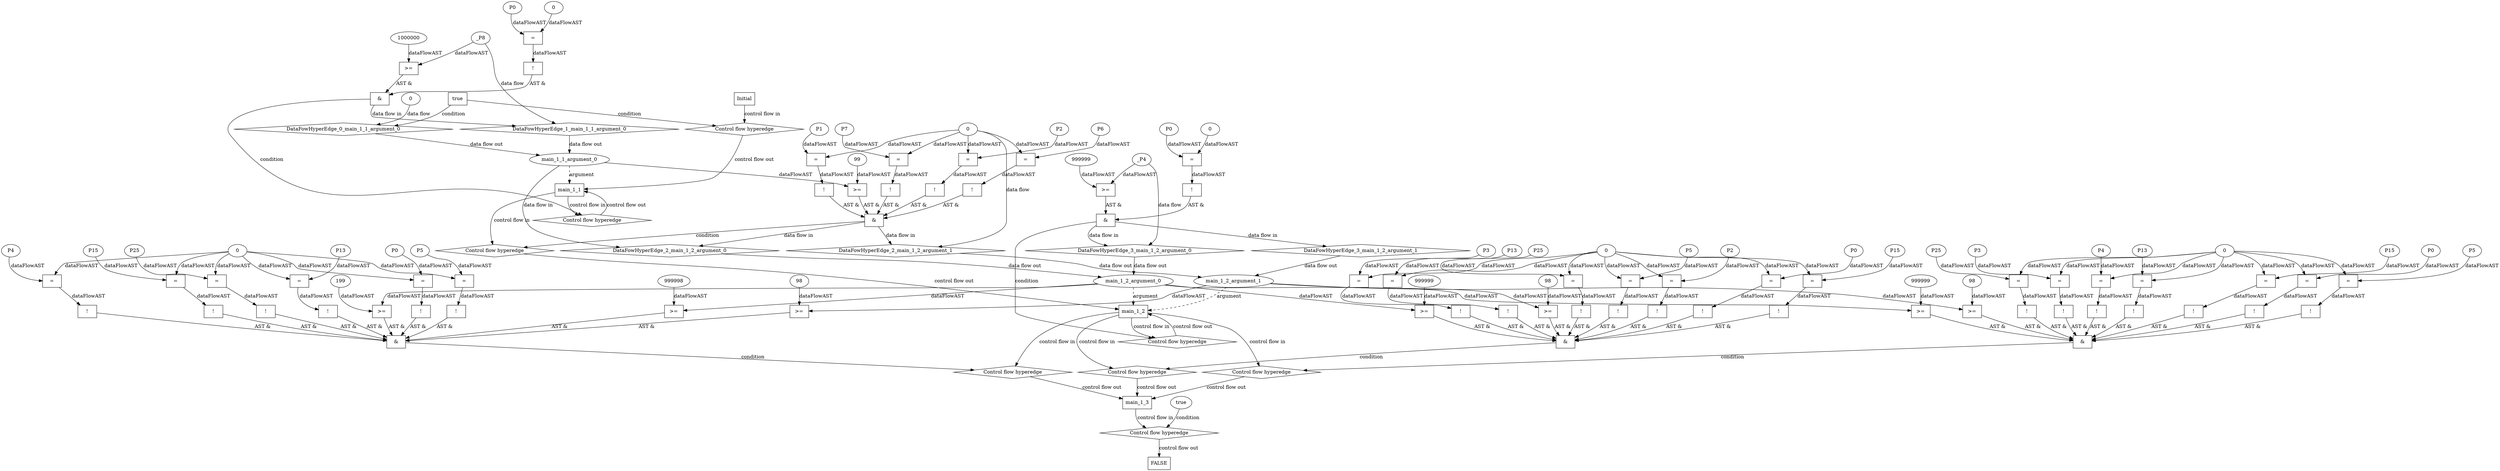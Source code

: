 digraph dag {
"main_1_1" [label="main_1_1" nodeName="main_1_1" class=cfn  shape="rect"];
"main_1_2" [label="main_1_2" nodeName="main_1_2" class=cfn  shape="rect"];
"main_1_3" [label="main_1_3" nodeName="main_1_3" class=cfn  shape="rect"];
FALSE [label="FALSE" nodeName=FALSE class=cfn  shape="rect"];
Initial [label="Initial" nodeName=Initial class=cfn  shape="rect"];
ControlFowHyperEdge_0 [label="Control flow hyperedge" nodeName=ControlFowHyperEdge_0 class=controlFlowHyperEdge shape="diamond"];
"Initial" -> ControlFowHyperEdge_0 [label="control flow in"]
ControlFowHyperEdge_0 -> "main_1_1" [label="control flow out"]
ControlFowHyperEdge_1 [label="Control flow hyperedge" nodeName=ControlFowHyperEdge_1 class=controlFlowHyperEdge shape="diamond"];
"main_1_1" -> ControlFowHyperEdge_1 [label="control flow in"]
ControlFowHyperEdge_1 -> "main_1_1" [label="control flow out"]
ControlFowHyperEdge_2 [label="Control flow hyperedge" nodeName=ControlFowHyperEdge_2 class=controlFlowHyperEdge shape="diamond"];
"main_1_1" -> ControlFowHyperEdge_2 [label="control flow in"]
ControlFowHyperEdge_2 -> "main_1_2" [label="control flow out"]
ControlFowHyperEdge_3 [label="Control flow hyperedge" nodeName=ControlFowHyperEdge_3 class=controlFlowHyperEdge shape="diamond"];
"main_1_2" -> ControlFowHyperEdge_3 [label="control flow in"]
ControlFowHyperEdge_3 -> "main_1_2" [label="control flow out"]
ControlFowHyperEdge_4 [label="Control flow hyperedge" nodeName=ControlFowHyperEdge_4 class=controlFlowHyperEdge shape="diamond"];
"main_1_2" -> ControlFowHyperEdge_4 [label="control flow in"]
ControlFowHyperEdge_4 -> "main_1_3" [label="control flow out"]
ControlFowHyperEdge_5 [label="Control flow hyperedge" nodeName=ControlFowHyperEdge_5 class=controlFlowHyperEdge shape="diamond"];
"main_1_2" -> ControlFowHyperEdge_5 [label="control flow in"]
ControlFowHyperEdge_5 -> "main_1_3" [label="control flow out"]
ControlFowHyperEdge_6 [label="Control flow hyperedge" nodeName=ControlFowHyperEdge_6 class=controlFlowHyperEdge shape="diamond"];
"main_1_2" -> ControlFowHyperEdge_6 [label="control flow in"]
ControlFowHyperEdge_6 -> "main_1_3" [label="control flow out"]
ControlFowHyperEdge_7 [label="Control flow hyperedge" nodeName=ControlFowHyperEdge_7 class=controlFlowHyperEdge shape="diamond"];
"main_1_3" -> ControlFowHyperEdge_7 [label="control flow in"]
ControlFowHyperEdge_7 -> "FALSE" [label="control flow out"]
"main_1_1_argument_0" [label="main_1_1_argument_0" nodeName=argument0 class=argument  head="main_1_1" shape="oval"];
"main_1_1_argument_0" -> "main_1_1"[label="argument" style="dashed"]
"main_1_2_argument_0" [label="main_1_2_argument_0" nodeName=argument0 class=argument  head="main_1_2" shape="oval"];
"main_1_2_argument_0" -> "main_1_2"[label="argument" style="dashed"]
"main_1_2_argument_1" [label="main_1_2_argument_1" nodeName=argument1 class=argument  head="main_1_2" shape="oval"];
"main_1_2_argument_1" -> "main_1_2"[label="argument" style="dashed"]

"true_0" [label="true" nodeName="true_0" class=true shape="rect"];
"true_0" -> "ControlFowHyperEdge_0" [label="condition"];
"xxxmain_1_1___Initial_0xxxdataFlow_0_node_0" [label="0" nodeName="xxxmain_1_1___Initial_0xxxdataFlow_0_node_0" class=Literal ];

"xxxmain_1_1___Initial_0xxxdataFlow_0_node_0" -> "DataFowHyperEdge_0_main_1_1_argument_0" [label="data flow"];
"xxxmain_1_1___main_1_1_1xxx_and" [label="&" nodeName="xxxmain_1_1___main_1_1_1xxx_and" class=Operator shape="rect"];
"xxxmain_1_1___main_1_1_1xxxguard_0_node_0" [label="!" nodeName="xxxmain_1_1___main_1_1_1xxxguard_0_node_0" class=Operator shape="rect"];
"xxxmain_1_1___main_1_1_1xxxguard_0_node_1" [label="=" nodeName="xxxmain_1_1___main_1_1_1xxxguard_0_node_1" class=Operator  shape="rect"];
"xxxmain_1_1___main_1_1_1xxxguard_0_node_2" [label="P0" nodeName="xxxmain_1_1___main_1_1_1xxxguard_0_node_2" class=Constant ];
"xxxmain_1_1___main_1_1_1xxxguard_0_node_3" [label="0" nodeName="xxxmain_1_1___main_1_1_1xxxguard_0_node_3" class=Literal ];
"xxxmain_1_1___main_1_1_1xxxguard_0_node_1" -> "xxxmain_1_1___main_1_1_1xxxguard_0_node_0"[label="dataFlowAST"]
"xxxmain_1_1___main_1_1_1xxxguard_0_node_2" -> "xxxmain_1_1___main_1_1_1xxxguard_0_node_1"[label="dataFlowAST"]
"xxxmain_1_1___main_1_1_1xxxguard_0_node_3" -> "xxxmain_1_1___main_1_1_1xxxguard_0_node_1"[label="dataFlowAST"]

"xxxmain_1_1___main_1_1_1xxxguard_0_node_0" -> "xxxmain_1_1___main_1_1_1xxx_and" [label="AST &"];
"xxxmain_1_1___main_1_1_1xxxguard1_node_0" [label=">=" nodeName="xxxmain_1_1___main_1_1_1xxxguard1_node_0" class=Operator  shape="rect"];
"xxxmain_1_1___main_1_1_1xxxguard1_node_1" [label="1000000" nodeName="xxxmain_1_1___main_1_1_1xxxguard1_node_1" class=Literal ];
"xxxmain_1_1___main_1_1_1xxxguard1_node_1" -> "xxxmain_1_1___main_1_1_1xxxguard1_node_0"[label="dataFlowAST"]
"xxxmain_1_1___main_1_1_1xxxdataFlow_0_node_0" -> "xxxmain_1_1___main_1_1_1xxxguard1_node_0"[label="dataFlowAST"]

"xxxmain_1_1___main_1_1_1xxxguard1_node_0" -> "xxxmain_1_1___main_1_1_1xxx_and" [label="AST &"];
"xxxmain_1_1___main_1_1_1xxx_and" -> "ControlFowHyperEdge_1" [label="condition"];
"xxxmain_1_1___main_1_1_1xxxdataFlow_0_node_0" [label="_P8" nodeName="xxxmain_1_1___main_1_1_1xxxdataFlow_0_node_0" class=Constant ];

"xxxmain_1_1___main_1_1_1xxxdataFlow_0_node_0" -> "DataFowHyperEdge_1_main_1_1_argument_0" [label="data flow"];
"xxxmain_1_2___main_1_1_2xxx_and" [label="&" nodeName="xxxmain_1_2___main_1_1_2xxx_and" class=Operator shape="rect"];
"xxxmain_1_2___main_1_1_2xxxguard3_node_0" [label="!" nodeName="xxxmain_1_2___main_1_1_2xxxguard3_node_0" class=Operator shape="rect"];
"xxxmain_1_2___main_1_1_2xxxguard3_node_1" [label="=" nodeName="xxxmain_1_2___main_1_1_2xxxguard3_node_1" class=Operator  shape="rect"];
"xxxmain_1_2___main_1_1_2xxxguard3_node_2" [label="P2" nodeName="xxxmain_1_2___main_1_1_2xxxguard3_node_2" class=Constant ];
"xxxmain_1_2___main_1_1_2xxxguard3_node_1" -> "xxxmain_1_2___main_1_1_2xxxguard3_node_0"[label="dataFlowAST"]
"xxxmain_1_2___main_1_1_2xxxguard3_node_2" -> "xxxmain_1_2___main_1_1_2xxxguard3_node_1"[label="dataFlowAST"]
"xxxmain_1_2___main_1_1_2xxxdataFlow_0_node_0" -> "xxxmain_1_2___main_1_1_2xxxguard3_node_1"[label="dataFlowAST"]

"xxxmain_1_2___main_1_1_2xxxguard3_node_0" -> "xxxmain_1_2___main_1_1_2xxx_and" [label="AST &"];
"xxxmain_1_2___main_1_1_2xxxguard2_node_0" [label="!" nodeName="xxxmain_1_2___main_1_1_2xxxguard2_node_0" class=Operator shape="rect"];
"xxxmain_1_2___main_1_1_2xxxguard2_node_1" [label="=" nodeName="xxxmain_1_2___main_1_1_2xxxguard2_node_1" class=Operator  shape="rect"];
"xxxmain_1_2___main_1_1_2xxxguard2_node_2" [label="P1" nodeName="xxxmain_1_2___main_1_1_2xxxguard2_node_2" class=Constant ];
"xxxmain_1_2___main_1_1_2xxxguard2_node_1" -> "xxxmain_1_2___main_1_1_2xxxguard2_node_0"[label="dataFlowAST"]
"xxxmain_1_2___main_1_1_2xxxguard2_node_2" -> "xxxmain_1_2___main_1_1_2xxxguard2_node_1"[label="dataFlowAST"]
"xxxmain_1_2___main_1_1_2xxxdataFlow_0_node_0" -> "xxxmain_1_2___main_1_1_2xxxguard2_node_1"[label="dataFlowAST"]

"xxxmain_1_2___main_1_1_2xxxguard2_node_0" -> "xxxmain_1_2___main_1_1_2xxx_and" [label="AST &"];
"xxxmain_1_2___main_1_1_2xxxguard4_node_0" [label="!" nodeName="xxxmain_1_2___main_1_1_2xxxguard4_node_0" class=Operator shape="rect"];
"xxxmain_1_2___main_1_1_2xxxguard4_node_1" [label="=" nodeName="xxxmain_1_2___main_1_1_2xxxguard4_node_1" class=Operator  shape="rect"];
"xxxmain_1_2___main_1_1_2xxxguard4_node_2" [label="P6" nodeName="xxxmain_1_2___main_1_1_2xxxguard4_node_2" class=Constant ];
"xxxmain_1_2___main_1_1_2xxxguard4_node_1" -> "xxxmain_1_2___main_1_1_2xxxguard4_node_0"[label="dataFlowAST"]
"xxxmain_1_2___main_1_1_2xxxguard4_node_2" -> "xxxmain_1_2___main_1_1_2xxxguard4_node_1"[label="dataFlowAST"]
"xxxmain_1_2___main_1_1_2xxxdataFlow_0_node_0" -> "xxxmain_1_2___main_1_1_2xxxguard4_node_1"[label="dataFlowAST"]

"xxxmain_1_2___main_1_1_2xxxguard4_node_0" -> "xxxmain_1_2___main_1_1_2xxx_and" [label="AST &"];
"xxxmain_1_2___main_1_1_2xxxguard1_node_0" [label="!" nodeName="xxxmain_1_2___main_1_1_2xxxguard1_node_0" class=Operator shape="rect"];
"xxxmain_1_2___main_1_1_2xxxguard1_node_1" [label="=" nodeName="xxxmain_1_2___main_1_1_2xxxguard1_node_1" class=Operator  shape="rect"];
"xxxmain_1_2___main_1_1_2xxxguard1_node_2" [label="P7" nodeName="xxxmain_1_2___main_1_1_2xxxguard1_node_2" class=Constant ];
"xxxmain_1_2___main_1_1_2xxxguard1_node_1" -> "xxxmain_1_2___main_1_1_2xxxguard1_node_0"[label="dataFlowAST"]
"xxxmain_1_2___main_1_1_2xxxguard1_node_2" -> "xxxmain_1_2___main_1_1_2xxxguard1_node_1"[label="dataFlowAST"]
"xxxmain_1_2___main_1_1_2xxxdataFlow_0_node_0" -> "xxxmain_1_2___main_1_1_2xxxguard1_node_1"[label="dataFlowAST"]

"xxxmain_1_2___main_1_1_2xxxguard1_node_0" -> "xxxmain_1_2___main_1_1_2xxx_and" [label="AST &"];
"xxxmain_1_2___main_1_1_2xxxguard_0_node_0" [label=">=" nodeName="xxxmain_1_2___main_1_1_2xxxguard_0_node_0" class=Operator  shape="rect"];
"xxxmain_1_2___main_1_1_2xxxguard_0_node_1" [label="99" nodeName="xxxmain_1_2___main_1_1_2xxxguard_0_node_1" class=Literal ];
"xxxmain_1_2___main_1_1_2xxxguard_0_node_1" -> "xxxmain_1_2___main_1_1_2xxxguard_0_node_0"[label="dataFlowAST"]
"main_1_1_argument_0" -> "xxxmain_1_2___main_1_1_2xxxguard_0_node_0"[label="dataFlowAST"]

"xxxmain_1_2___main_1_1_2xxxguard_0_node_0" -> "xxxmain_1_2___main_1_1_2xxx_and" [label="AST &"];
"xxxmain_1_2___main_1_1_2xxx_and" -> "ControlFowHyperEdge_2" [label="condition"];
"xxxmain_1_2___main_1_1_2xxxdataFlow_0_node_0" [label="0" nodeName="xxxmain_1_2___main_1_1_2xxxdataFlow_0_node_0" class=Literal ];

"xxxmain_1_2___main_1_1_2xxxdataFlow_0_node_0" -> "DataFowHyperEdge_2_main_1_2_argument_1" [label="data flow"];
"xxxmain_1_2___main_1_2_3xxx_and" [label="&" nodeName="xxxmain_1_2___main_1_2_3xxx_and" class=Operator shape="rect"];
"xxxmain_1_2___main_1_2_3xxxguard_0_node_0" [label="!" nodeName="xxxmain_1_2___main_1_2_3xxxguard_0_node_0" class=Operator shape="rect"];
"xxxmain_1_2___main_1_2_3xxxguard_0_node_1" [label="=" nodeName="xxxmain_1_2___main_1_2_3xxxguard_0_node_1" class=Operator  shape="rect"];
"xxxmain_1_2___main_1_2_3xxxguard_0_node_2" [label="P0" nodeName="xxxmain_1_2___main_1_2_3xxxguard_0_node_2" class=Constant ];
"xxxmain_1_2___main_1_2_3xxxguard_0_node_3" [label="0" nodeName="xxxmain_1_2___main_1_2_3xxxguard_0_node_3" class=Literal ];
"xxxmain_1_2___main_1_2_3xxxguard_0_node_1" -> "xxxmain_1_2___main_1_2_3xxxguard_0_node_0"[label="dataFlowAST"]
"xxxmain_1_2___main_1_2_3xxxguard_0_node_2" -> "xxxmain_1_2___main_1_2_3xxxguard_0_node_1"[label="dataFlowAST"]
"xxxmain_1_2___main_1_2_3xxxguard_0_node_3" -> "xxxmain_1_2___main_1_2_3xxxguard_0_node_1"[label="dataFlowAST"]

"xxxmain_1_2___main_1_2_3xxxguard_0_node_0" -> "xxxmain_1_2___main_1_2_3xxx_and" [label="AST &"];
"xxxmain_1_2___main_1_2_3xxxguard1_node_0" [label=">=" nodeName="xxxmain_1_2___main_1_2_3xxxguard1_node_0" class=Operator  shape="rect"];
"xxxmain_1_2___main_1_2_3xxxguard1_node_1" [label="999999" nodeName="xxxmain_1_2___main_1_2_3xxxguard1_node_1" class=Literal ];
"xxxmain_1_2___main_1_2_3xxxguard1_node_1" -> "xxxmain_1_2___main_1_2_3xxxguard1_node_0"[label="dataFlowAST"]
"xxxmain_1_2___main_1_2_3xxxdataFlow_0_node_0" -> "xxxmain_1_2___main_1_2_3xxxguard1_node_0"[label="dataFlowAST"]

"xxxmain_1_2___main_1_2_3xxxguard1_node_0" -> "xxxmain_1_2___main_1_2_3xxx_and" [label="AST &"];
"xxxmain_1_2___main_1_2_3xxx_and" -> "ControlFowHyperEdge_3" [label="condition"];
"xxxmain_1_2___main_1_2_3xxxdataFlow_0_node_0" [label="_P4" nodeName="xxxmain_1_2___main_1_2_3xxxdataFlow_0_node_0" class=Constant ];

"xxxmain_1_2___main_1_2_3xxxdataFlow_0_node_0" -> "DataFowHyperEdge_3_main_1_2_argument_0" [label="data flow"];
"xxxmain_1_3___main_1_2_4xxx_and" [label="&" nodeName="xxxmain_1_3___main_1_2_4xxx_and" class=Operator shape="rect"];
"xxxmain_1_3___main_1_2_4xxxguard2_node_0" [label="!" nodeName="xxxmain_1_3___main_1_2_4xxxguard2_node_0" class=Operator shape="rect"];
"xxxmain_1_3___main_1_2_4xxxguard2_node_1" [label="=" nodeName="xxxmain_1_3___main_1_2_4xxxguard2_node_1" class=Operator  shape="rect"];
"xxxmain_1_3___main_1_2_4xxxguard2_node_2" [label="P25" nodeName="xxxmain_1_3___main_1_2_4xxxguard2_node_2" class=Constant ];
"xxxmain_1_3___main_1_2_4xxxguard2_node_1" -> "xxxmain_1_3___main_1_2_4xxxguard2_node_0"[label="dataFlowAST"]
"xxxmain_1_3___main_1_2_4xxxguard2_node_2" -> "xxxmain_1_3___main_1_2_4xxxguard2_node_1"[label="dataFlowAST"]
"xxxmain_1_3___main_1_2_4xxxguard_0_node_3" -> "xxxmain_1_3___main_1_2_4xxxguard2_node_1"[label="dataFlowAST"]

"xxxmain_1_3___main_1_2_4xxxguard2_node_0" -> "xxxmain_1_3___main_1_2_4xxx_and" [label="AST &"];
"xxxmain_1_3___main_1_2_4xxxguard5_node_0" [label=">=" nodeName="xxxmain_1_3___main_1_2_4xxxguard5_node_0" class=Operator  shape="rect"];
"xxxmain_1_3___main_1_2_4xxxguard5_node_1" [label="999998" nodeName="xxxmain_1_3___main_1_2_4xxxguard5_node_1" class=Literal ];
"xxxmain_1_3___main_1_2_4xxxguard5_node_1" -> "xxxmain_1_3___main_1_2_4xxxguard5_node_0"[label="dataFlowAST"]
"main_1_2_argument_0" -> "xxxmain_1_3___main_1_2_4xxxguard5_node_0"[label="dataFlowAST"]

"xxxmain_1_3___main_1_2_4xxxguard5_node_0" -> "xxxmain_1_3___main_1_2_4xxx_and" [label="AST &"];
"xxxmain_1_3___main_1_2_4xxxguard1_node_0" [label="!" nodeName="xxxmain_1_3___main_1_2_4xxxguard1_node_0" class=Operator shape="rect"];
"xxxmain_1_3___main_1_2_4xxxguard1_node_1" [label="=" nodeName="xxxmain_1_3___main_1_2_4xxxguard1_node_1" class=Operator  shape="rect"];
"xxxmain_1_3___main_1_2_4xxxguard1_node_2" [label="P4" nodeName="xxxmain_1_3___main_1_2_4xxxguard1_node_2" class=Constant ];
"xxxmain_1_3___main_1_2_4xxxguard1_node_1" -> "xxxmain_1_3___main_1_2_4xxxguard1_node_0"[label="dataFlowAST"]
"xxxmain_1_3___main_1_2_4xxxguard1_node_2" -> "xxxmain_1_3___main_1_2_4xxxguard1_node_1"[label="dataFlowAST"]
"xxxmain_1_3___main_1_2_4xxxguard_0_node_3" -> "xxxmain_1_3___main_1_2_4xxxguard1_node_1"[label="dataFlowAST"]

"xxxmain_1_3___main_1_2_4xxxguard1_node_0" -> "xxxmain_1_3___main_1_2_4xxx_and" [label="AST &"];
"xxxmain_1_3___main_1_2_4xxxguard4_node_0" [label="!" nodeName="xxxmain_1_3___main_1_2_4xxxguard4_node_0" class=Operator shape="rect"];
"xxxmain_1_3___main_1_2_4xxxguard4_node_1" [label="=" nodeName="xxxmain_1_3___main_1_2_4xxxguard4_node_1" class=Operator  shape="rect"];
"xxxmain_1_3___main_1_2_4xxxguard4_node_2" [label="P0" nodeName="xxxmain_1_3___main_1_2_4xxxguard4_node_2" class=Constant ];
"xxxmain_1_3___main_1_2_4xxxguard4_node_1" -> "xxxmain_1_3___main_1_2_4xxxguard4_node_0"[label="dataFlowAST"]
"xxxmain_1_3___main_1_2_4xxxguard4_node_2" -> "xxxmain_1_3___main_1_2_4xxxguard4_node_1"[label="dataFlowAST"]
"xxxmain_1_3___main_1_2_4xxxguard_0_node_3" -> "xxxmain_1_3___main_1_2_4xxxguard4_node_1"[label="dataFlowAST"]

"xxxmain_1_3___main_1_2_4xxxguard4_node_0" -> "xxxmain_1_3___main_1_2_4xxx_and" [label="AST &"];
"xxxmain_1_3___main_1_2_4xxxguard3_node_0" [label=">=" nodeName="xxxmain_1_3___main_1_2_4xxxguard3_node_0" class=Operator  shape="rect"];
"xxxmain_1_3___main_1_2_4xxxguard3_node_2" [label="199" nodeName="xxxmain_1_3___main_1_2_4xxxguard3_node_2" class=Literal ];
"main_1_2_argument_0" -> "xxxmain_1_3___main_1_2_4xxxguard3_node_0"[label="dataFlowAST"]
"xxxmain_1_3___main_1_2_4xxxguard3_node_2" -> "xxxmain_1_3___main_1_2_4xxxguard3_node_0"[label="dataFlowAST"]

"xxxmain_1_3___main_1_2_4xxxguard3_node_0" -> "xxxmain_1_3___main_1_2_4xxx_and" [label="AST &"];
"xxxmain_1_3___main_1_2_4xxxguard7_node_0" [label=">=" nodeName="xxxmain_1_3___main_1_2_4xxxguard7_node_0" class=Operator  shape="rect"];
"xxxmain_1_3___main_1_2_4xxxguard7_node_1" [label="98" nodeName="xxxmain_1_3___main_1_2_4xxxguard7_node_1" class=Literal ];
"xxxmain_1_3___main_1_2_4xxxguard7_node_1" -> "xxxmain_1_3___main_1_2_4xxxguard7_node_0"[label="dataFlowAST"]
"main_1_2_argument_1" -> "xxxmain_1_3___main_1_2_4xxxguard7_node_0"[label="dataFlowAST"]

"xxxmain_1_3___main_1_2_4xxxguard7_node_0" -> "xxxmain_1_3___main_1_2_4xxx_and" [label="AST &"];
"xxxmain_1_3___main_1_2_4xxxguard_0_node_0" [label="!" nodeName="xxxmain_1_3___main_1_2_4xxxguard_0_node_0" class=Operator shape="rect"];
"xxxmain_1_3___main_1_2_4xxxguard_0_node_1" [label="=" nodeName="xxxmain_1_3___main_1_2_4xxxguard_0_node_1" class=Operator  shape="rect"];
"xxxmain_1_3___main_1_2_4xxxguard_0_node_2" [label="P13" nodeName="xxxmain_1_3___main_1_2_4xxxguard_0_node_2" class=Constant ];
"xxxmain_1_3___main_1_2_4xxxguard_0_node_3" [label="0" nodeName="xxxmain_1_3___main_1_2_4xxxguard_0_node_3" class=Literal ];
"xxxmain_1_3___main_1_2_4xxxguard_0_node_1" -> "xxxmain_1_3___main_1_2_4xxxguard_0_node_0"[label="dataFlowAST"]
"xxxmain_1_3___main_1_2_4xxxguard_0_node_2" -> "xxxmain_1_3___main_1_2_4xxxguard_0_node_1"[label="dataFlowAST"]
"xxxmain_1_3___main_1_2_4xxxguard_0_node_3" -> "xxxmain_1_3___main_1_2_4xxxguard_0_node_1"[label="dataFlowAST"]

"xxxmain_1_3___main_1_2_4xxxguard_0_node_0" -> "xxxmain_1_3___main_1_2_4xxx_and" [label="AST &"];
"xxxmain_1_3___main_1_2_4xxxguard6_node_0" [label="!" nodeName="xxxmain_1_3___main_1_2_4xxxguard6_node_0" class=Operator shape="rect"];
"xxxmain_1_3___main_1_2_4xxxguard6_node_1" [label="=" nodeName="xxxmain_1_3___main_1_2_4xxxguard6_node_1" class=Operator  shape="rect"];
"xxxmain_1_3___main_1_2_4xxxguard6_node_2" [label="P5" nodeName="xxxmain_1_3___main_1_2_4xxxguard6_node_2" class=Constant ];
"xxxmain_1_3___main_1_2_4xxxguard6_node_1" -> "xxxmain_1_3___main_1_2_4xxxguard6_node_0"[label="dataFlowAST"]
"xxxmain_1_3___main_1_2_4xxxguard6_node_2" -> "xxxmain_1_3___main_1_2_4xxxguard6_node_1"[label="dataFlowAST"]
"xxxmain_1_3___main_1_2_4xxxguard_0_node_3" -> "xxxmain_1_3___main_1_2_4xxxguard6_node_1"[label="dataFlowAST"]

"xxxmain_1_3___main_1_2_4xxxguard6_node_0" -> "xxxmain_1_3___main_1_2_4xxx_and" [label="AST &"];
"xxxmain_1_3___main_1_2_4xxxguard8_node_0" [label="!" nodeName="xxxmain_1_3___main_1_2_4xxxguard8_node_0" class=Operator shape="rect"];
"xxxmain_1_3___main_1_2_4xxxguard8_node_1" [label="=" nodeName="xxxmain_1_3___main_1_2_4xxxguard8_node_1" class=Operator  shape="rect"];
"xxxmain_1_3___main_1_2_4xxxguard8_node_2" [label="P15" nodeName="xxxmain_1_3___main_1_2_4xxxguard8_node_2" class=Constant ];
"xxxmain_1_3___main_1_2_4xxxguard8_node_1" -> "xxxmain_1_3___main_1_2_4xxxguard8_node_0"[label="dataFlowAST"]
"xxxmain_1_3___main_1_2_4xxxguard8_node_2" -> "xxxmain_1_3___main_1_2_4xxxguard8_node_1"[label="dataFlowAST"]
"xxxmain_1_3___main_1_2_4xxxguard_0_node_3" -> "xxxmain_1_3___main_1_2_4xxxguard8_node_1"[label="dataFlowAST"]

"xxxmain_1_3___main_1_2_4xxxguard8_node_0" -> "xxxmain_1_3___main_1_2_4xxx_and" [label="AST &"];
"xxxmain_1_3___main_1_2_4xxx_and" -> "ControlFowHyperEdge_4" [label="condition"];
"xxxmain_1_3___main_1_2_5xxx_and" [label="&" nodeName="xxxmain_1_3___main_1_2_5xxx_and" class=Operator shape="rect"];
"xxxmain_1_3___main_1_2_5xxxguard_0_node_0" [label="!" nodeName="xxxmain_1_3___main_1_2_5xxxguard_0_node_0" class=Operator shape="rect"];
"xxxmain_1_3___main_1_2_5xxxguard_0_node_1" [label="=" nodeName="xxxmain_1_3___main_1_2_5xxxguard_0_node_1" class=Operator  shape="rect"];
"xxxmain_1_3___main_1_2_5xxxguard_0_node_2" [label="P13" nodeName="xxxmain_1_3___main_1_2_5xxxguard_0_node_2" class=Constant ];
"xxxmain_1_3___main_1_2_5xxxguard_0_node_3" [label="0" nodeName="xxxmain_1_3___main_1_2_5xxxguard_0_node_3" class=Literal ];
"xxxmain_1_3___main_1_2_5xxxguard_0_node_1" -> "xxxmain_1_3___main_1_2_5xxxguard_0_node_0"[label="dataFlowAST"]
"xxxmain_1_3___main_1_2_5xxxguard_0_node_2" -> "xxxmain_1_3___main_1_2_5xxxguard_0_node_1"[label="dataFlowAST"]
"xxxmain_1_3___main_1_2_5xxxguard_0_node_3" -> "xxxmain_1_3___main_1_2_5xxxguard_0_node_1"[label="dataFlowAST"]

"xxxmain_1_3___main_1_2_5xxxguard_0_node_0" -> "xxxmain_1_3___main_1_2_5xxx_and" [label="AST &"];
"xxxmain_1_3___main_1_2_5xxxguard5_node_0" [label=">=" nodeName="xxxmain_1_3___main_1_2_5xxxguard5_node_0" class=Operator  shape="rect"];
"xxxmain_1_3___main_1_2_5xxxguard5_node_1" [label="98" nodeName="xxxmain_1_3___main_1_2_5xxxguard5_node_1" class=Literal ];
"xxxmain_1_3___main_1_2_5xxxguard5_node_1" -> "xxxmain_1_3___main_1_2_5xxxguard5_node_0"[label="dataFlowAST"]
"main_1_2_argument_1" -> "xxxmain_1_3___main_1_2_5xxxguard5_node_0"[label="dataFlowAST"]

"xxxmain_1_3___main_1_2_5xxxguard5_node_0" -> "xxxmain_1_3___main_1_2_5xxx_and" [label="AST &"];
"xxxmain_1_3___main_1_2_5xxxguard8_node_0" [label="!" nodeName="xxxmain_1_3___main_1_2_5xxxguard8_node_0" class=Operator shape="rect"];
"xxxmain_1_3___main_1_2_5xxxguard8_node_1" [label="=" nodeName="xxxmain_1_3___main_1_2_5xxxguard8_node_1" class=Operator  shape="rect"];
"xxxmain_1_3___main_1_2_5xxxguard8_node_2" [label="P15" nodeName="xxxmain_1_3___main_1_2_5xxxguard8_node_2" class=Constant ];
"xxxmain_1_3___main_1_2_5xxxguard8_node_1" -> "xxxmain_1_3___main_1_2_5xxxguard8_node_0"[label="dataFlowAST"]
"xxxmain_1_3___main_1_2_5xxxguard8_node_2" -> "xxxmain_1_3___main_1_2_5xxxguard8_node_1"[label="dataFlowAST"]
"xxxmain_1_3___main_1_2_5xxxguard_0_node_3" -> "xxxmain_1_3___main_1_2_5xxxguard8_node_1"[label="dataFlowAST"]

"xxxmain_1_3___main_1_2_5xxxguard8_node_0" -> "xxxmain_1_3___main_1_2_5xxx_and" [label="AST &"];
"xxxmain_1_3___main_1_2_5xxxguard4_node_0" [label="!" nodeName="xxxmain_1_3___main_1_2_5xxxguard4_node_0" class=Operator shape="rect"];
"xxxmain_1_3___main_1_2_5xxxguard4_node_1" [label="=" nodeName="xxxmain_1_3___main_1_2_5xxxguard4_node_1" class=Operator  shape="rect"];
"xxxmain_1_3___main_1_2_5xxxguard4_node_2" [label="P0" nodeName="xxxmain_1_3___main_1_2_5xxxguard4_node_2" class=Constant ];
"xxxmain_1_3___main_1_2_5xxxguard4_node_1" -> "xxxmain_1_3___main_1_2_5xxxguard4_node_0"[label="dataFlowAST"]
"xxxmain_1_3___main_1_2_5xxxguard4_node_2" -> "xxxmain_1_3___main_1_2_5xxxguard4_node_1"[label="dataFlowAST"]
"xxxmain_1_3___main_1_2_5xxxguard_0_node_3" -> "xxxmain_1_3___main_1_2_5xxxguard4_node_1"[label="dataFlowAST"]

"xxxmain_1_3___main_1_2_5xxxguard4_node_0" -> "xxxmain_1_3___main_1_2_5xxx_and" [label="AST &"];
"xxxmain_1_3___main_1_2_5xxxguard3_node_0" [label=">=" nodeName="xxxmain_1_3___main_1_2_5xxxguard3_node_0" class=Operator  shape="rect"];
"xxxmain_1_3___main_1_2_5xxxguard3_node_2" [label="999999" nodeName="xxxmain_1_3___main_1_2_5xxxguard3_node_2" class=Literal ];
"main_1_2_argument_0" -> "xxxmain_1_3___main_1_2_5xxxguard3_node_0"[label="dataFlowAST"]
"xxxmain_1_3___main_1_2_5xxxguard3_node_2" -> "xxxmain_1_3___main_1_2_5xxxguard3_node_0"[label="dataFlowAST"]

"xxxmain_1_3___main_1_2_5xxxguard3_node_0" -> "xxxmain_1_3___main_1_2_5xxx_and" [label="AST &"];
"xxxmain_1_3___main_1_2_5xxxguard1_node_0" [label="!" nodeName="xxxmain_1_3___main_1_2_5xxxguard1_node_0" class=Operator shape="rect"];
"xxxmain_1_3___main_1_2_5xxxguard1_node_1" [label="=" nodeName="xxxmain_1_3___main_1_2_5xxxguard1_node_1" class=Operator  shape="rect"];
"xxxmain_1_3___main_1_2_5xxxguard1_node_2" [label="P3" nodeName="xxxmain_1_3___main_1_2_5xxxguard1_node_2" class=Constant ];
"xxxmain_1_3___main_1_2_5xxxguard1_node_1" -> "xxxmain_1_3___main_1_2_5xxxguard1_node_0"[label="dataFlowAST"]
"xxxmain_1_3___main_1_2_5xxxguard1_node_2" -> "xxxmain_1_3___main_1_2_5xxxguard1_node_1"[label="dataFlowAST"]
"xxxmain_1_3___main_1_2_5xxxguard_0_node_3" -> "xxxmain_1_3___main_1_2_5xxxguard1_node_1"[label="dataFlowAST"]

"xxxmain_1_3___main_1_2_5xxxguard1_node_0" -> "xxxmain_1_3___main_1_2_5xxx_and" [label="AST &"];
"xxxmain_1_3___main_1_2_5xxxguard6_node_0" [label="!" nodeName="xxxmain_1_3___main_1_2_5xxxguard6_node_0" class=Operator shape="rect"];
"xxxmain_1_3___main_1_2_5xxxguard6_node_1" [label="=" nodeName="xxxmain_1_3___main_1_2_5xxxguard6_node_1" class=Operator  shape="rect"];
"xxxmain_1_3___main_1_2_5xxxguard6_node_2" [label="P5" nodeName="xxxmain_1_3___main_1_2_5xxxguard6_node_2" class=Constant ];
"xxxmain_1_3___main_1_2_5xxxguard6_node_1" -> "xxxmain_1_3___main_1_2_5xxxguard6_node_0"[label="dataFlowAST"]
"xxxmain_1_3___main_1_2_5xxxguard6_node_2" -> "xxxmain_1_3___main_1_2_5xxxguard6_node_1"[label="dataFlowAST"]
"xxxmain_1_3___main_1_2_5xxxguard_0_node_3" -> "xxxmain_1_3___main_1_2_5xxxguard6_node_1"[label="dataFlowAST"]

"xxxmain_1_3___main_1_2_5xxxguard6_node_0" -> "xxxmain_1_3___main_1_2_5xxx_and" [label="AST &"];
"xxxmain_1_3___main_1_2_5xxxguard2_node_0" [label="!" nodeName="xxxmain_1_3___main_1_2_5xxxguard2_node_0" class=Operator shape="rect"];
"xxxmain_1_3___main_1_2_5xxxguard2_node_1" [label="=" nodeName="xxxmain_1_3___main_1_2_5xxxguard2_node_1" class=Operator  shape="rect"];
"xxxmain_1_3___main_1_2_5xxxguard2_node_2" [label="P25" nodeName="xxxmain_1_3___main_1_2_5xxxguard2_node_2" class=Constant ];
"xxxmain_1_3___main_1_2_5xxxguard2_node_1" -> "xxxmain_1_3___main_1_2_5xxxguard2_node_0"[label="dataFlowAST"]
"xxxmain_1_3___main_1_2_5xxxguard2_node_2" -> "xxxmain_1_3___main_1_2_5xxxguard2_node_1"[label="dataFlowAST"]
"xxxmain_1_3___main_1_2_5xxxguard_0_node_3" -> "xxxmain_1_3___main_1_2_5xxxguard2_node_1"[label="dataFlowAST"]

"xxxmain_1_3___main_1_2_5xxxguard2_node_0" -> "xxxmain_1_3___main_1_2_5xxx_and" [label="AST &"];
"xxxmain_1_3___main_1_2_5xxxguard7_node_0" [label="!" nodeName="xxxmain_1_3___main_1_2_5xxxguard7_node_0" class=Operator shape="rect"];
"xxxmain_1_3___main_1_2_5xxxguard7_node_1" [label="=" nodeName="xxxmain_1_3___main_1_2_5xxxguard7_node_1" class=Operator  shape="rect"];
"xxxmain_1_3___main_1_2_5xxxguard7_node_2" [label="P4" nodeName="xxxmain_1_3___main_1_2_5xxxguard7_node_2" class=Constant ];
"xxxmain_1_3___main_1_2_5xxxguard7_node_1" -> "xxxmain_1_3___main_1_2_5xxxguard7_node_0"[label="dataFlowAST"]
"xxxmain_1_3___main_1_2_5xxxguard7_node_2" -> "xxxmain_1_3___main_1_2_5xxxguard7_node_1"[label="dataFlowAST"]
"xxxmain_1_3___main_1_2_5xxxguard_0_node_3" -> "xxxmain_1_3___main_1_2_5xxxguard7_node_1"[label="dataFlowAST"]

"xxxmain_1_3___main_1_2_5xxxguard7_node_0" -> "xxxmain_1_3___main_1_2_5xxx_and" [label="AST &"];
"xxxmain_1_3___main_1_2_5xxx_and" -> "ControlFowHyperEdge_5" [label="condition"];
"xxxmain_1_3___main_1_2_6xxx_and" [label="&" nodeName="xxxmain_1_3___main_1_2_6xxx_and" class=Operator shape="rect"];
"xxxmain_1_3___main_1_2_6xxxguard7_node_0" [label="!" nodeName="xxxmain_1_3___main_1_2_6xxxguard7_node_0" class=Operator shape="rect"];
"xxxmain_1_3___main_1_2_6xxxguard7_node_1" [label="=" nodeName="xxxmain_1_3___main_1_2_6xxxguard7_node_1" class=Operator  shape="rect"];
"xxxmain_1_3___main_1_2_6xxxguard7_node_2" [label="P2" nodeName="xxxmain_1_3___main_1_2_6xxxguard7_node_2" class=Constant ];
"xxxmain_1_3___main_1_2_6xxxguard7_node_1" -> "xxxmain_1_3___main_1_2_6xxxguard7_node_0"[label="dataFlowAST"]
"xxxmain_1_3___main_1_2_6xxxguard7_node_2" -> "xxxmain_1_3___main_1_2_6xxxguard7_node_1"[label="dataFlowAST"]
"xxxmain_1_3___main_1_2_6xxxguard_0_node_3" -> "xxxmain_1_3___main_1_2_6xxxguard7_node_1"[label="dataFlowAST"]

"xxxmain_1_3___main_1_2_6xxxguard7_node_0" -> "xxxmain_1_3___main_1_2_6xxx_and" [label="AST &"];
"xxxmain_1_3___main_1_2_6xxxguard3_node_0" [label=">=" nodeName="xxxmain_1_3___main_1_2_6xxxguard3_node_0" class=Operator  shape="rect"];
"xxxmain_1_3___main_1_2_6xxxguard3_node_2" [label="999999" nodeName="xxxmain_1_3___main_1_2_6xxxguard3_node_2" class=Literal ];
"main_1_2_argument_0" -> "xxxmain_1_3___main_1_2_6xxxguard3_node_0"[label="dataFlowAST"]
"xxxmain_1_3___main_1_2_6xxxguard3_node_2" -> "xxxmain_1_3___main_1_2_6xxxguard3_node_0"[label="dataFlowAST"]

"xxxmain_1_3___main_1_2_6xxxguard3_node_0" -> "xxxmain_1_3___main_1_2_6xxx_and" [label="AST &"];
"xxxmain_1_3___main_1_2_6xxxguard4_node_0" [label="!" nodeName="xxxmain_1_3___main_1_2_6xxxguard4_node_0" class=Operator shape="rect"];
"xxxmain_1_3___main_1_2_6xxxguard4_node_1" [label="=" nodeName="xxxmain_1_3___main_1_2_6xxxguard4_node_1" class=Operator  shape="rect"];
"xxxmain_1_3___main_1_2_6xxxguard4_node_2" [label="P0" nodeName="xxxmain_1_3___main_1_2_6xxxguard4_node_2" class=Constant ];
"xxxmain_1_3___main_1_2_6xxxguard4_node_1" -> "xxxmain_1_3___main_1_2_6xxxguard4_node_0"[label="dataFlowAST"]
"xxxmain_1_3___main_1_2_6xxxguard4_node_2" -> "xxxmain_1_3___main_1_2_6xxxguard4_node_1"[label="dataFlowAST"]
"xxxmain_1_3___main_1_2_6xxxguard_0_node_3" -> "xxxmain_1_3___main_1_2_6xxxguard4_node_1"[label="dataFlowAST"]

"xxxmain_1_3___main_1_2_6xxxguard4_node_0" -> "xxxmain_1_3___main_1_2_6xxx_and" [label="AST &"];
"xxxmain_1_3___main_1_2_6xxxguard8_node_0" [label="!" nodeName="xxxmain_1_3___main_1_2_6xxxguard8_node_0" class=Operator shape="rect"];
"xxxmain_1_3___main_1_2_6xxxguard8_node_1" [label="=" nodeName="xxxmain_1_3___main_1_2_6xxxguard8_node_1" class=Operator  shape="rect"];
"xxxmain_1_3___main_1_2_6xxxguard8_node_2" [label="P15" nodeName="xxxmain_1_3___main_1_2_6xxxguard8_node_2" class=Constant ];
"xxxmain_1_3___main_1_2_6xxxguard8_node_1" -> "xxxmain_1_3___main_1_2_6xxxguard8_node_0"[label="dataFlowAST"]
"xxxmain_1_3___main_1_2_6xxxguard8_node_2" -> "xxxmain_1_3___main_1_2_6xxxguard8_node_1"[label="dataFlowAST"]
"xxxmain_1_3___main_1_2_6xxxguard_0_node_3" -> "xxxmain_1_3___main_1_2_6xxxguard8_node_1"[label="dataFlowAST"]

"xxxmain_1_3___main_1_2_6xxxguard8_node_0" -> "xxxmain_1_3___main_1_2_6xxx_and" [label="AST &"];
"xxxmain_1_3___main_1_2_6xxxguard2_node_0" [label="!" nodeName="xxxmain_1_3___main_1_2_6xxxguard2_node_0" class=Operator shape="rect"];
"xxxmain_1_3___main_1_2_6xxxguard2_node_1" [label="=" nodeName="xxxmain_1_3___main_1_2_6xxxguard2_node_1" class=Operator  shape="rect"];
"xxxmain_1_3___main_1_2_6xxxguard2_node_2" [label="P25" nodeName="xxxmain_1_3___main_1_2_6xxxguard2_node_2" class=Constant ];
"xxxmain_1_3___main_1_2_6xxxguard2_node_1" -> "xxxmain_1_3___main_1_2_6xxxguard2_node_0"[label="dataFlowAST"]
"xxxmain_1_3___main_1_2_6xxxguard2_node_2" -> "xxxmain_1_3___main_1_2_6xxxguard2_node_1"[label="dataFlowAST"]
"xxxmain_1_3___main_1_2_6xxxguard_0_node_3" -> "xxxmain_1_3___main_1_2_6xxxguard2_node_1"[label="dataFlowAST"]

"xxxmain_1_3___main_1_2_6xxxguard2_node_0" -> "xxxmain_1_3___main_1_2_6xxx_and" [label="AST &"];
"xxxmain_1_3___main_1_2_6xxxguard1_node_0" [label="!" nodeName="xxxmain_1_3___main_1_2_6xxxguard1_node_0" class=Operator shape="rect"];
"xxxmain_1_3___main_1_2_6xxxguard1_node_1" [label="=" nodeName="xxxmain_1_3___main_1_2_6xxxguard1_node_1" class=Operator  shape="rect"];
"xxxmain_1_3___main_1_2_6xxxguard1_node_2" [label="P3" nodeName="xxxmain_1_3___main_1_2_6xxxguard1_node_2" class=Constant ];
"xxxmain_1_3___main_1_2_6xxxguard1_node_1" -> "xxxmain_1_3___main_1_2_6xxxguard1_node_0"[label="dataFlowAST"]
"xxxmain_1_3___main_1_2_6xxxguard1_node_2" -> "xxxmain_1_3___main_1_2_6xxxguard1_node_1"[label="dataFlowAST"]
"xxxmain_1_3___main_1_2_6xxxguard_0_node_3" -> "xxxmain_1_3___main_1_2_6xxxguard1_node_1"[label="dataFlowAST"]

"xxxmain_1_3___main_1_2_6xxxguard1_node_0" -> "xxxmain_1_3___main_1_2_6xxx_and" [label="AST &"];
"xxxmain_1_3___main_1_2_6xxxguard_0_node_0" [label="!" nodeName="xxxmain_1_3___main_1_2_6xxxguard_0_node_0" class=Operator shape="rect"];
"xxxmain_1_3___main_1_2_6xxxguard_0_node_1" [label="=" nodeName="xxxmain_1_3___main_1_2_6xxxguard_0_node_1" class=Operator  shape="rect"];
"xxxmain_1_3___main_1_2_6xxxguard_0_node_2" [label="P13" nodeName="xxxmain_1_3___main_1_2_6xxxguard_0_node_2" class=Constant ];
"xxxmain_1_3___main_1_2_6xxxguard_0_node_3" [label="0" nodeName="xxxmain_1_3___main_1_2_6xxxguard_0_node_3" class=Literal ];
"xxxmain_1_3___main_1_2_6xxxguard_0_node_1" -> "xxxmain_1_3___main_1_2_6xxxguard_0_node_0"[label="dataFlowAST"]
"xxxmain_1_3___main_1_2_6xxxguard_0_node_2" -> "xxxmain_1_3___main_1_2_6xxxguard_0_node_1"[label="dataFlowAST"]
"xxxmain_1_3___main_1_2_6xxxguard_0_node_3" -> "xxxmain_1_3___main_1_2_6xxxguard_0_node_1"[label="dataFlowAST"]

"xxxmain_1_3___main_1_2_6xxxguard_0_node_0" -> "xxxmain_1_3___main_1_2_6xxx_and" [label="AST &"];
"xxxmain_1_3___main_1_2_6xxxguard5_node_0" [label=">=" nodeName="xxxmain_1_3___main_1_2_6xxxguard5_node_0" class=Operator  shape="rect"];
"xxxmain_1_3___main_1_2_6xxxguard5_node_1" [label="98" nodeName="xxxmain_1_3___main_1_2_6xxxguard5_node_1" class=Literal ];
"xxxmain_1_3___main_1_2_6xxxguard5_node_1" -> "xxxmain_1_3___main_1_2_6xxxguard5_node_0"[label="dataFlowAST"]
"main_1_2_argument_1" -> "xxxmain_1_3___main_1_2_6xxxguard5_node_0"[label="dataFlowAST"]

"xxxmain_1_3___main_1_2_6xxxguard5_node_0" -> "xxxmain_1_3___main_1_2_6xxx_and" [label="AST &"];
"xxxmain_1_3___main_1_2_6xxxguard6_node_0" [label="!" nodeName="xxxmain_1_3___main_1_2_6xxxguard6_node_0" class=Operator shape="rect"];
"xxxmain_1_3___main_1_2_6xxxguard6_node_1" [label="=" nodeName="xxxmain_1_3___main_1_2_6xxxguard6_node_1" class=Operator  shape="rect"];
"xxxmain_1_3___main_1_2_6xxxguard6_node_2" [label="P5" nodeName="xxxmain_1_3___main_1_2_6xxxguard6_node_2" class=Constant ];
"xxxmain_1_3___main_1_2_6xxxguard6_node_1" -> "xxxmain_1_3___main_1_2_6xxxguard6_node_0"[label="dataFlowAST"]
"xxxmain_1_3___main_1_2_6xxxguard6_node_2" -> "xxxmain_1_3___main_1_2_6xxxguard6_node_1"[label="dataFlowAST"]
"xxxmain_1_3___main_1_2_6xxxguard_0_node_3" -> "xxxmain_1_3___main_1_2_6xxxguard6_node_1"[label="dataFlowAST"]

"xxxmain_1_3___main_1_2_6xxxguard6_node_0" -> "xxxmain_1_3___main_1_2_6xxx_and" [label="AST &"];
"xxxmain_1_3___main_1_2_6xxx_and" -> "ControlFowHyperEdge_6" [label="condition"];
"xxxFALSE___main_1_3_7xxxguard_0_node_0" [label="true" nodeName="xxxFALSE___main_1_3_7xxxguard_0_node_0" class=BoolValue ];

"xxxFALSE___main_1_3_7xxxguard_0_node_0" -> "ControlFowHyperEdge_7" [label="condition"];
"DataFowHyperEdge_0_main_1_1_argument_0" [label="DataFowHyperEdge_0_main_1_1_argument_0" nodeName="DataFowHyperEdge_0_main_1_1_argument_0" class=DataFlowHyperedge shape="diamond"];
"DataFowHyperEdge_0_main_1_1_argument_0" -> "main_1_1_argument_0"[label="data flow out"]
"true_0" -> "DataFowHyperEdge_0_main_1_1_argument_0" [label="condition"];
"DataFowHyperEdge_1_main_1_1_argument_0" [label="DataFowHyperEdge_1_main_1_1_argument_0" nodeName="DataFowHyperEdge_1_main_1_1_argument_0" class=DataFlowHyperedge shape="diamond"];
"DataFowHyperEdge_1_main_1_1_argument_0" -> "main_1_1_argument_0"[label="data flow out"]
"xxxmain_1_1___main_1_1_1xxx_and" -> "DataFowHyperEdge_1_main_1_1_argument_0"[label="data flow in"]
"DataFowHyperEdge_2_main_1_2_argument_0" [label="DataFowHyperEdge_2_main_1_2_argument_0" nodeName="DataFowHyperEdge_2_main_1_2_argument_0" class=DataFlowHyperedge shape="diamond"];
"DataFowHyperEdge_2_main_1_2_argument_0" -> "main_1_2_argument_0"[label="data flow out"]
"xxxmain_1_2___main_1_1_2xxx_and" -> "DataFowHyperEdge_2_main_1_2_argument_0"[label="data flow in"]
"DataFowHyperEdge_2_main_1_2_argument_1" [label="DataFowHyperEdge_2_main_1_2_argument_1" nodeName="DataFowHyperEdge_2_main_1_2_argument_1" class=DataFlowHyperedge shape="diamond"];
"DataFowHyperEdge_2_main_1_2_argument_1" -> "main_1_2_argument_1"[label="data flow out"]
"xxxmain_1_2___main_1_1_2xxx_and" -> "DataFowHyperEdge_2_main_1_2_argument_1"[label="data flow in"]
"DataFowHyperEdge_3_main_1_2_argument_0" [label="DataFowHyperEdge_3_main_1_2_argument_0" nodeName="DataFowHyperEdge_3_main_1_2_argument_0" class=DataFlowHyperedge shape="diamond"];
"DataFowHyperEdge_3_main_1_2_argument_0" -> "main_1_2_argument_0"[label="data flow out"]
"xxxmain_1_2___main_1_2_3xxx_and" -> "DataFowHyperEdge_3_main_1_2_argument_0"[label="data flow in"]
"DataFowHyperEdge_3_main_1_2_argument_1" [label="DataFowHyperEdge_3_main_1_2_argument_1" nodeName="DataFowHyperEdge_3_main_1_2_argument_1" class=DataFlowHyperedge shape="diamond"];
"DataFowHyperEdge_3_main_1_2_argument_1" -> "main_1_2_argument_1"[label="data flow out"]
"xxxmain_1_2___main_1_2_3xxx_and" -> "DataFowHyperEdge_3_main_1_2_argument_1"[label="data flow in"]
"main_1_1_argument_0" -> "DataFowHyperEdge_2_main_1_2_argument_0"[label="data flow in"]




}
